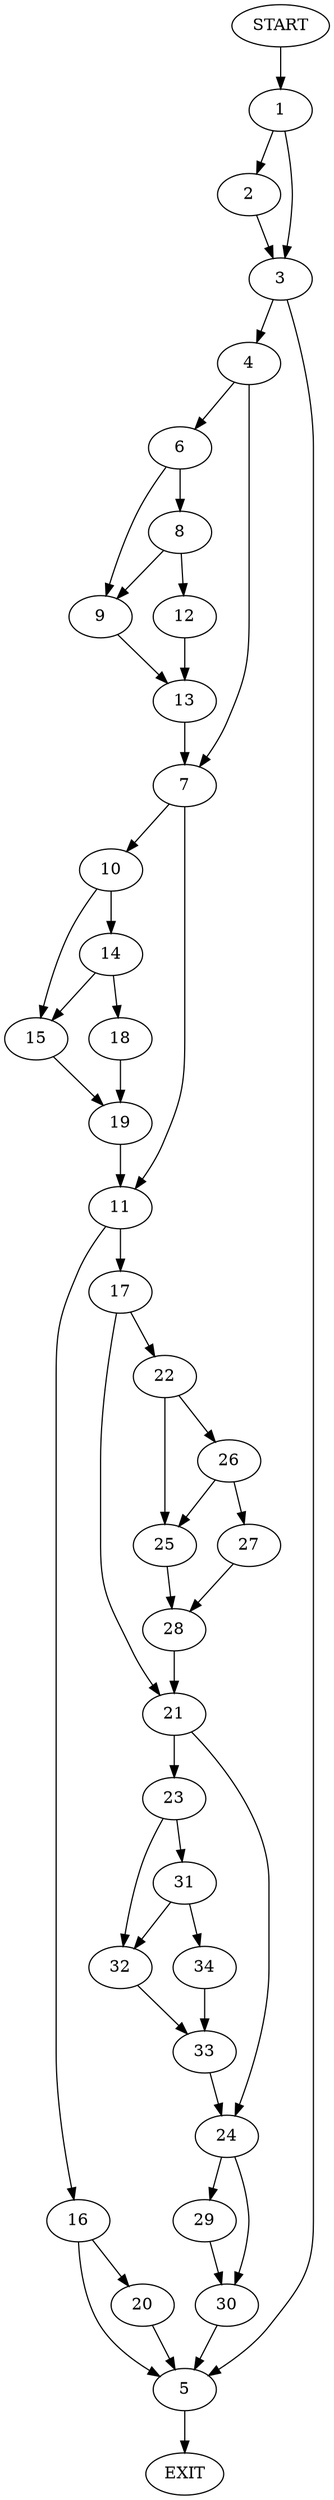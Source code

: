 digraph {
0 [label="START"]
35 [label="EXIT"]
0 -> 1
1 -> 2
1 -> 3
2 -> 3
3 -> 4
3 -> 5
4 -> 6
4 -> 7
5 -> 35
6 -> 8
6 -> 9
7 -> 10
7 -> 11
8 -> 12
8 -> 9
9 -> 13
12 -> 13
13 -> 7
10 -> 14
10 -> 15
11 -> 16
11 -> 17
14 -> 18
14 -> 15
15 -> 19
18 -> 19
19 -> 11
16 -> 20
16 -> 5
17 -> 21
17 -> 22
21 -> 23
21 -> 24
22 -> 25
22 -> 26
26 -> 25
26 -> 27
25 -> 28
27 -> 28
28 -> 21
24 -> 29
24 -> 30
23 -> 31
23 -> 32
32 -> 33
31 -> 32
31 -> 34
34 -> 33
33 -> 24
30 -> 5
29 -> 30
20 -> 5
}
